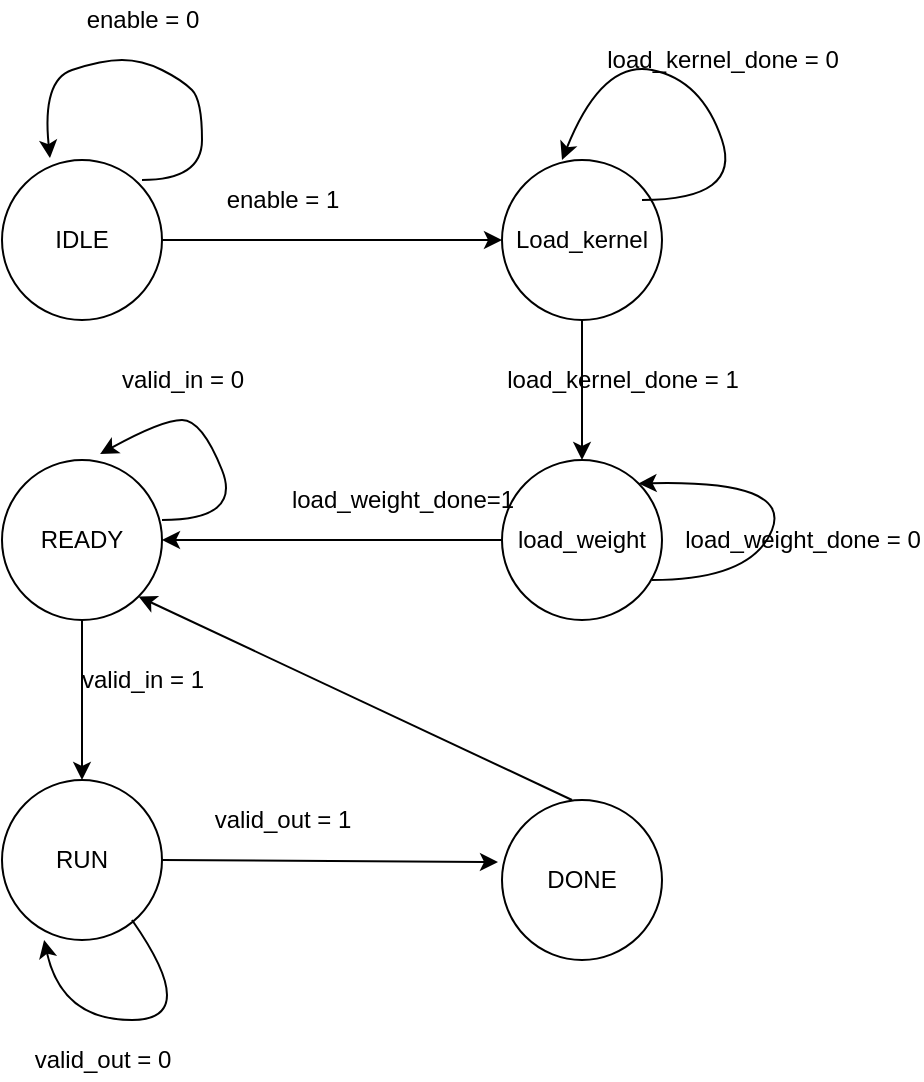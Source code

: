 <mxfile version="20.0.1" type="device"><diagram id="SZ1C3Y8TAdXvQmyk5T-K" name="Page-1"><mxGraphModel dx="1102" dy="1718" grid="1" gridSize="10" guides="1" tooltips="1" connect="1" arrows="1" fold="1" page="1" pageScale="1" pageWidth="850" pageHeight="1100" math="0" shadow="0"><root><mxCell id="0"/><mxCell id="1" parent="0"/><mxCell id="Y8IROS6vCU-C6q45JFnS-1" value="IDLE" style="ellipse;whiteSpace=wrap;html=1;aspect=fixed;" vertex="1" parent="1"><mxGeometry x="250" y="40" width="80" height="80" as="geometry"/></mxCell><mxCell id="Y8IROS6vCU-C6q45JFnS-2" value="Load_kernel" style="ellipse;whiteSpace=wrap;html=1;aspect=fixed;" vertex="1" parent="1"><mxGeometry x="500" y="40" width="80" height="80" as="geometry"/></mxCell><mxCell id="Y8IROS6vCU-C6q45JFnS-3" value="load_weight" style="ellipse;whiteSpace=wrap;html=1;aspect=fixed;" vertex="1" parent="1"><mxGeometry x="500" y="190" width="80" height="80" as="geometry"/></mxCell><mxCell id="Y8IROS6vCU-C6q45JFnS-5" value="READY" style="ellipse;whiteSpace=wrap;html=1;aspect=fixed;" vertex="1" parent="1"><mxGeometry x="250" y="190" width="80" height="80" as="geometry"/></mxCell><mxCell id="Y8IROS6vCU-C6q45JFnS-6" value="RUN" style="ellipse;whiteSpace=wrap;html=1;aspect=fixed;" vertex="1" parent="1"><mxGeometry x="250" y="350" width="80" height="80" as="geometry"/></mxCell><mxCell id="Y8IROS6vCU-C6q45JFnS-7" value="DONE" style="ellipse;whiteSpace=wrap;html=1;aspect=fixed;" vertex="1" parent="1"><mxGeometry x="500" y="360" width="80" height="80" as="geometry"/></mxCell><mxCell id="Y8IROS6vCU-C6q45JFnS-8" value="" style="endArrow=classic;html=1;rounded=0;entryX=0;entryY=0.5;entryDx=0;entryDy=0;" edge="1" parent="1" target="Y8IROS6vCU-C6q45JFnS-2"><mxGeometry width="50" height="50" relative="1" as="geometry"><mxPoint x="330" y="80" as="sourcePoint"/><mxPoint x="380" y="30" as="targetPoint"/></mxGeometry></mxCell><mxCell id="Y8IROS6vCU-C6q45JFnS-9" value="enable = 1" style="text;html=1;align=center;verticalAlign=middle;resizable=0;points=[];autosize=1;strokeColor=none;fillColor=none;" vertex="1" parent="1"><mxGeometry x="355" y="50" width="70" height="20" as="geometry"/></mxCell><mxCell id="Y8IROS6vCU-C6q45JFnS-12" value="" style="curved=1;endArrow=classic;html=1;rounded=0;entryX=0.3;entryY=-0.012;entryDx=0;entryDy=0;entryPerimeter=0;" edge="1" parent="1" target="Y8IROS6vCU-C6q45JFnS-1"><mxGeometry width="50" height="50" relative="1" as="geometry"><mxPoint x="320" y="50" as="sourcePoint"/><mxPoint x="370" as="targetPoint"/><Array as="points"><mxPoint x="350" y="50"/><mxPoint x="350" y="10"/><mxPoint x="340"/><mxPoint x="320" y="-10"/><mxPoint x="300" y="-10"/><mxPoint x="270"/></Array></mxGeometry></mxCell><mxCell id="Y8IROS6vCU-C6q45JFnS-13" value="enable = 0" style="text;html=1;align=center;verticalAlign=middle;resizable=0;points=[];autosize=1;strokeColor=none;fillColor=none;" vertex="1" parent="1"><mxGeometry x="285" y="-40" width="70" height="20" as="geometry"/></mxCell><mxCell id="Y8IROS6vCU-C6q45JFnS-14" value="" style="endArrow=classic;html=1;rounded=0;" edge="1" parent="1" target="Y8IROS6vCU-C6q45JFnS-3"><mxGeometry width="50" height="50" relative="1" as="geometry"><mxPoint x="540" y="120" as="sourcePoint"/><mxPoint x="590" y="70" as="targetPoint"/></mxGeometry></mxCell><mxCell id="Y8IROS6vCU-C6q45JFnS-15" value="load_kernel_done = 1" style="text;html=1;align=center;verticalAlign=middle;resizable=0;points=[];autosize=1;strokeColor=none;fillColor=none;" vertex="1" parent="1"><mxGeometry x="500" y="140" width="120" height="20" as="geometry"/></mxCell><mxCell id="Y8IROS6vCU-C6q45JFnS-16" value="" style="curved=1;endArrow=classic;html=1;rounded=0;entryX=0.375;entryY=0;entryDx=0;entryDy=0;entryPerimeter=0;" edge="1" parent="1" target="Y8IROS6vCU-C6q45JFnS-2"><mxGeometry width="50" height="50" relative="1" as="geometry"><mxPoint x="570" y="60" as="sourcePoint"/><mxPoint x="620" y="10" as="targetPoint"/><Array as="points"><mxPoint x="620" y="60"/><mxPoint x="600"/><mxPoint x="550" y="-10"/></Array></mxGeometry></mxCell><mxCell id="Y8IROS6vCU-C6q45JFnS-17" value="load_kernel_done = 0" style="text;html=1;align=center;verticalAlign=middle;resizable=0;points=[];autosize=1;strokeColor=none;fillColor=none;" vertex="1" parent="1"><mxGeometry x="550" y="-20" width="120" height="20" as="geometry"/></mxCell><mxCell id="Y8IROS6vCU-C6q45JFnS-18" value="" style="endArrow=classic;html=1;rounded=0;entryX=1;entryY=0.5;entryDx=0;entryDy=0;" edge="1" parent="1" target="Y8IROS6vCU-C6q45JFnS-5"><mxGeometry width="50" height="50" relative="1" as="geometry"><mxPoint x="500" y="230" as="sourcePoint"/><mxPoint x="550" y="180" as="targetPoint"/></mxGeometry></mxCell><mxCell id="Y8IROS6vCU-C6q45JFnS-19" value="load_weight_done=1" style="text;html=1;align=center;verticalAlign=middle;resizable=0;points=[];autosize=1;strokeColor=none;fillColor=none;" vertex="1" parent="1"><mxGeometry x="390" y="200" width="120" height="20" as="geometry"/></mxCell><mxCell id="Y8IROS6vCU-C6q45JFnS-20" value="" style="curved=1;endArrow=classic;html=1;rounded=0;entryX=1;entryY=0;entryDx=0;entryDy=0;" edge="1" parent="1" target="Y8IROS6vCU-C6q45JFnS-3"><mxGeometry width="50" height="50" relative="1" as="geometry"><mxPoint x="575" y="250" as="sourcePoint"/><mxPoint x="625" y="200" as="targetPoint"/><Array as="points"><mxPoint x="625" y="250"/><mxPoint x="645" y="200"/></Array></mxGeometry></mxCell><mxCell id="Y8IROS6vCU-C6q45JFnS-21" value="load_weight_done = 0" style="text;html=1;align=center;verticalAlign=middle;resizable=0;points=[];autosize=1;strokeColor=none;fillColor=none;" vertex="1" parent="1"><mxGeometry x="590" y="220" width="120" height="20" as="geometry"/></mxCell><mxCell id="Y8IROS6vCU-C6q45JFnS-22" value="" style="endArrow=classic;html=1;rounded=0;entryX=0.5;entryY=0;entryDx=0;entryDy=0;" edge="1" parent="1" target="Y8IROS6vCU-C6q45JFnS-6"><mxGeometry width="50" height="50" relative="1" as="geometry"><mxPoint x="290" y="270" as="sourcePoint"/><mxPoint x="335" y="220" as="targetPoint"/></mxGeometry></mxCell><mxCell id="Y8IROS6vCU-C6q45JFnS-23" value="valid_in = 1" style="text;html=1;align=center;verticalAlign=middle;resizable=0;points=[];autosize=1;strokeColor=none;fillColor=none;" vertex="1" parent="1"><mxGeometry x="285" y="290" width="70" height="20" as="geometry"/></mxCell><mxCell id="Y8IROS6vCU-C6q45JFnS-26" value="" style="curved=1;endArrow=classic;html=1;rounded=0;entryX=0.613;entryY=-0.037;entryDx=0;entryDy=0;entryPerimeter=0;" edge="1" parent="1" target="Y8IROS6vCU-C6q45JFnS-5"><mxGeometry width="50" height="50" relative="1" as="geometry"><mxPoint x="330" y="220" as="sourcePoint"/><mxPoint x="290" y="170" as="targetPoint"/><Array as="points"><mxPoint x="370" y="220"/><mxPoint x="350" y="170"/><mxPoint x="330" y="170"/></Array></mxGeometry></mxCell><mxCell id="Y8IROS6vCU-C6q45JFnS-27" value="valid_in = 0" style="text;html=1;align=center;verticalAlign=middle;resizable=0;points=[];autosize=1;strokeColor=none;fillColor=none;" vertex="1" parent="1"><mxGeometry x="305" y="140" width="70" height="20" as="geometry"/></mxCell><mxCell id="Y8IROS6vCU-C6q45JFnS-28" value="" style="endArrow=classic;html=1;rounded=0;entryX=-0.025;entryY=0.388;entryDx=0;entryDy=0;entryPerimeter=0;" edge="1" parent="1" target="Y8IROS6vCU-C6q45JFnS-7"><mxGeometry width="50" height="50" relative="1" as="geometry"><mxPoint x="330" y="390" as="sourcePoint"/><mxPoint x="380" y="340" as="targetPoint"/></mxGeometry></mxCell><mxCell id="Y8IROS6vCU-C6q45JFnS-29" value="valid_out = 1" style="text;html=1;align=center;verticalAlign=middle;resizable=0;points=[];autosize=1;strokeColor=none;fillColor=none;" vertex="1" parent="1"><mxGeometry x="350" y="360" width="80" height="20" as="geometry"/></mxCell><mxCell id="Y8IROS6vCU-C6q45JFnS-31" value="" style="curved=1;endArrow=classic;html=1;rounded=0;entryX=0.263;entryY=1;entryDx=0;entryDy=0;entryPerimeter=0;" edge="1" parent="1" target="Y8IROS6vCU-C6q45JFnS-6"><mxGeometry width="50" height="50" relative="1" as="geometry"><mxPoint x="315" y="420" as="sourcePoint"/><mxPoint x="240" y="420" as="targetPoint"/><Array as="points"><mxPoint x="350" y="470"/><mxPoint x="280" y="470"/></Array></mxGeometry></mxCell><mxCell id="Y8IROS6vCU-C6q45JFnS-32" value="valid_out = 0" style="text;html=1;align=center;verticalAlign=middle;resizable=0;points=[];autosize=1;strokeColor=none;fillColor=none;" vertex="1" parent="1"><mxGeometry x="260" y="480" width="80" height="20" as="geometry"/></mxCell><mxCell id="Y8IROS6vCU-C6q45JFnS-33" value="" style="endArrow=classic;html=1;rounded=0;entryX=1;entryY=1;entryDx=0;entryDy=0;" edge="1" parent="1" target="Y8IROS6vCU-C6q45JFnS-5"><mxGeometry width="50" height="50" relative="1" as="geometry"><mxPoint x="535" y="360" as="sourcePoint"/><mxPoint x="585" y="310" as="targetPoint"/></mxGeometry></mxCell></root></mxGraphModel></diagram></mxfile>